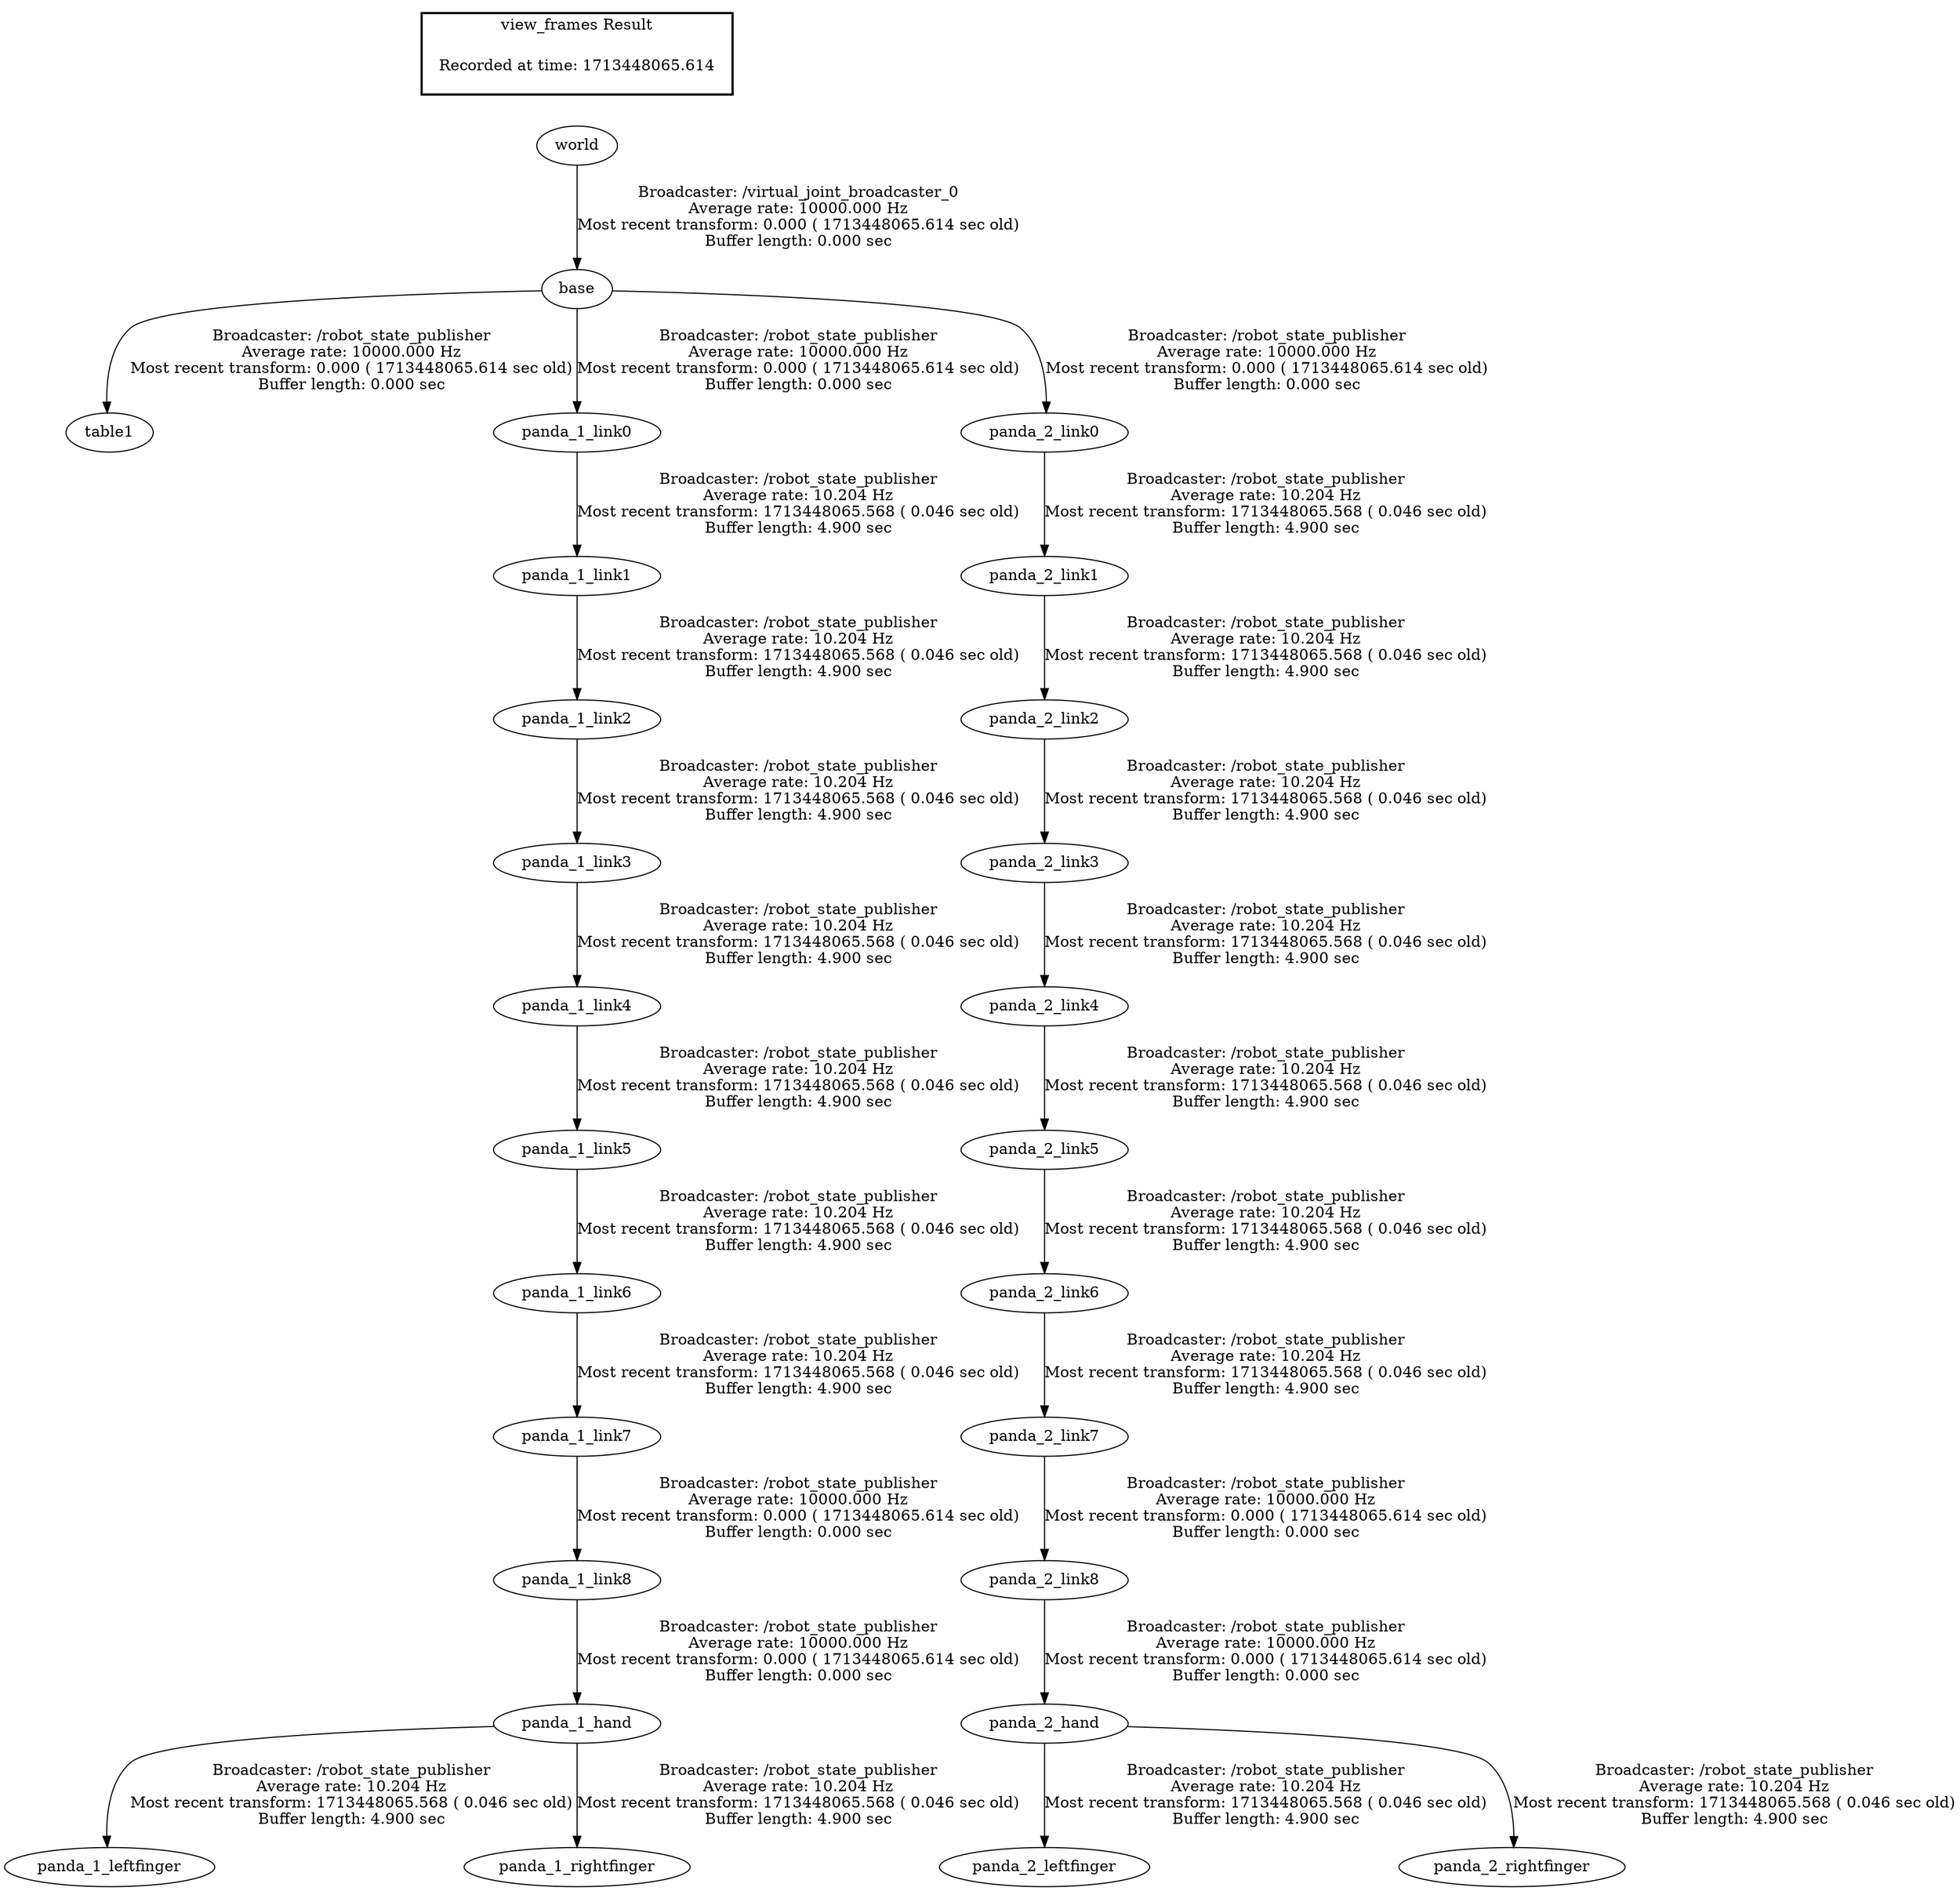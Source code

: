 digraph G {
"base" -> "table1"[label="Broadcaster: /robot_state_publisher\nAverage rate: 10000.000 Hz\nMost recent transform: 0.000 ( 1713448065.614 sec old)\nBuffer length: 0.000 sec\n"];
"world" -> "base"[label="Broadcaster: /virtual_joint_broadcaster_0\nAverage rate: 10000.000 Hz\nMost recent transform: 0.000 ( 1713448065.614 sec old)\nBuffer length: 0.000 sec\n"];
"panda_1_link8" -> "panda_1_hand"[label="Broadcaster: /robot_state_publisher\nAverage rate: 10000.000 Hz\nMost recent transform: 0.000 ( 1713448065.614 sec old)\nBuffer length: 0.000 sec\n"];
"panda_1_link7" -> "panda_1_link8"[label="Broadcaster: /robot_state_publisher\nAverage rate: 10000.000 Hz\nMost recent transform: 0.000 ( 1713448065.614 sec old)\nBuffer length: 0.000 sec\n"];
"panda_1_link6" -> "panda_1_link7"[label="Broadcaster: /robot_state_publisher\nAverage rate: 10.204 Hz\nMost recent transform: 1713448065.568 ( 0.046 sec old)\nBuffer length: 4.900 sec\n"];
"base" -> "panda_1_link0"[label="Broadcaster: /robot_state_publisher\nAverage rate: 10000.000 Hz\nMost recent transform: 0.000 ( 1713448065.614 sec old)\nBuffer length: 0.000 sec\n"];
"panda_2_link8" -> "panda_2_hand"[label="Broadcaster: /robot_state_publisher\nAverage rate: 10000.000 Hz\nMost recent transform: 0.000 ( 1713448065.614 sec old)\nBuffer length: 0.000 sec\n"];
"panda_2_link7" -> "panda_2_link8"[label="Broadcaster: /robot_state_publisher\nAverage rate: 10000.000 Hz\nMost recent transform: 0.000 ( 1713448065.614 sec old)\nBuffer length: 0.000 sec\n"];
"panda_2_link6" -> "panda_2_link7"[label="Broadcaster: /robot_state_publisher\nAverage rate: 10.204 Hz\nMost recent transform: 1713448065.568 ( 0.046 sec old)\nBuffer length: 4.900 sec\n"];
"base" -> "panda_2_link0"[label="Broadcaster: /robot_state_publisher\nAverage rate: 10000.000 Hz\nMost recent transform: 0.000 ( 1713448065.614 sec old)\nBuffer length: 0.000 sec\n"];
"panda_1_hand" -> "panda_1_leftfinger"[label="Broadcaster: /robot_state_publisher\nAverage rate: 10.204 Hz\nMost recent transform: 1713448065.568 ( 0.046 sec old)\nBuffer length: 4.900 sec\n"];
"panda_1_hand" -> "panda_1_rightfinger"[label="Broadcaster: /robot_state_publisher\nAverage rate: 10.204 Hz\nMost recent transform: 1713448065.568 ( 0.046 sec old)\nBuffer length: 4.900 sec\n"];
"panda_1_link0" -> "panda_1_link1"[label="Broadcaster: /robot_state_publisher\nAverage rate: 10.204 Hz\nMost recent transform: 1713448065.568 ( 0.046 sec old)\nBuffer length: 4.900 sec\n"];
"panda_1_link1" -> "panda_1_link2"[label="Broadcaster: /robot_state_publisher\nAverage rate: 10.204 Hz\nMost recent transform: 1713448065.568 ( 0.046 sec old)\nBuffer length: 4.900 sec\n"];
"panda_1_link2" -> "panda_1_link3"[label="Broadcaster: /robot_state_publisher\nAverage rate: 10.204 Hz\nMost recent transform: 1713448065.568 ( 0.046 sec old)\nBuffer length: 4.900 sec\n"];
"panda_1_link3" -> "panda_1_link4"[label="Broadcaster: /robot_state_publisher\nAverage rate: 10.204 Hz\nMost recent transform: 1713448065.568 ( 0.046 sec old)\nBuffer length: 4.900 sec\n"];
"panda_1_link4" -> "panda_1_link5"[label="Broadcaster: /robot_state_publisher\nAverage rate: 10.204 Hz\nMost recent transform: 1713448065.568 ( 0.046 sec old)\nBuffer length: 4.900 sec\n"];
"panda_1_link5" -> "panda_1_link6"[label="Broadcaster: /robot_state_publisher\nAverage rate: 10.204 Hz\nMost recent transform: 1713448065.568 ( 0.046 sec old)\nBuffer length: 4.900 sec\n"];
"panda_2_hand" -> "panda_2_leftfinger"[label="Broadcaster: /robot_state_publisher\nAverage rate: 10.204 Hz\nMost recent transform: 1713448065.568 ( 0.046 sec old)\nBuffer length: 4.900 sec\n"];
"panda_2_hand" -> "panda_2_rightfinger"[label="Broadcaster: /robot_state_publisher\nAverage rate: 10.204 Hz\nMost recent transform: 1713448065.568 ( 0.046 sec old)\nBuffer length: 4.900 sec\n"];
"panda_2_link0" -> "panda_2_link1"[label="Broadcaster: /robot_state_publisher\nAverage rate: 10.204 Hz\nMost recent transform: 1713448065.568 ( 0.046 sec old)\nBuffer length: 4.900 sec\n"];
"panda_2_link1" -> "panda_2_link2"[label="Broadcaster: /robot_state_publisher\nAverage rate: 10.204 Hz\nMost recent transform: 1713448065.568 ( 0.046 sec old)\nBuffer length: 4.900 sec\n"];
"panda_2_link2" -> "panda_2_link3"[label="Broadcaster: /robot_state_publisher\nAverage rate: 10.204 Hz\nMost recent transform: 1713448065.568 ( 0.046 sec old)\nBuffer length: 4.900 sec\n"];
"panda_2_link3" -> "panda_2_link4"[label="Broadcaster: /robot_state_publisher\nAverage rate: 10.204 Hz\nMost recent transform: 1713448065.568 ( 0.046 sec old)\nBuffer length: 4.900 sec\n"];
"panda_2_link4" -> "panda_2_link5"[label="Broadcaster: /robot_state_publisher\nAverage rate: 10.204 Hz\nMost recent transform: 1713448065.568 ( 0.046 sec old)\nBuffer length: 4.900 sec\n"];
"panda_2_link5" -> "panda_2_link6"[label="Broadcaster: /robot_state_publisher\nAverage rate: 10.204 Hz\nMost recent transform: 1713448065.568 ( 0.046 sec old)\nBuffer length: 4.900 sec\n"];
edge [style=invis];
 subgraph cluster_legend { style=bold; color=black; label ="view_frames Result";
"Recorded at time: 1713448065.614"[ shape=plaintext ] ;
 }->"world";
}